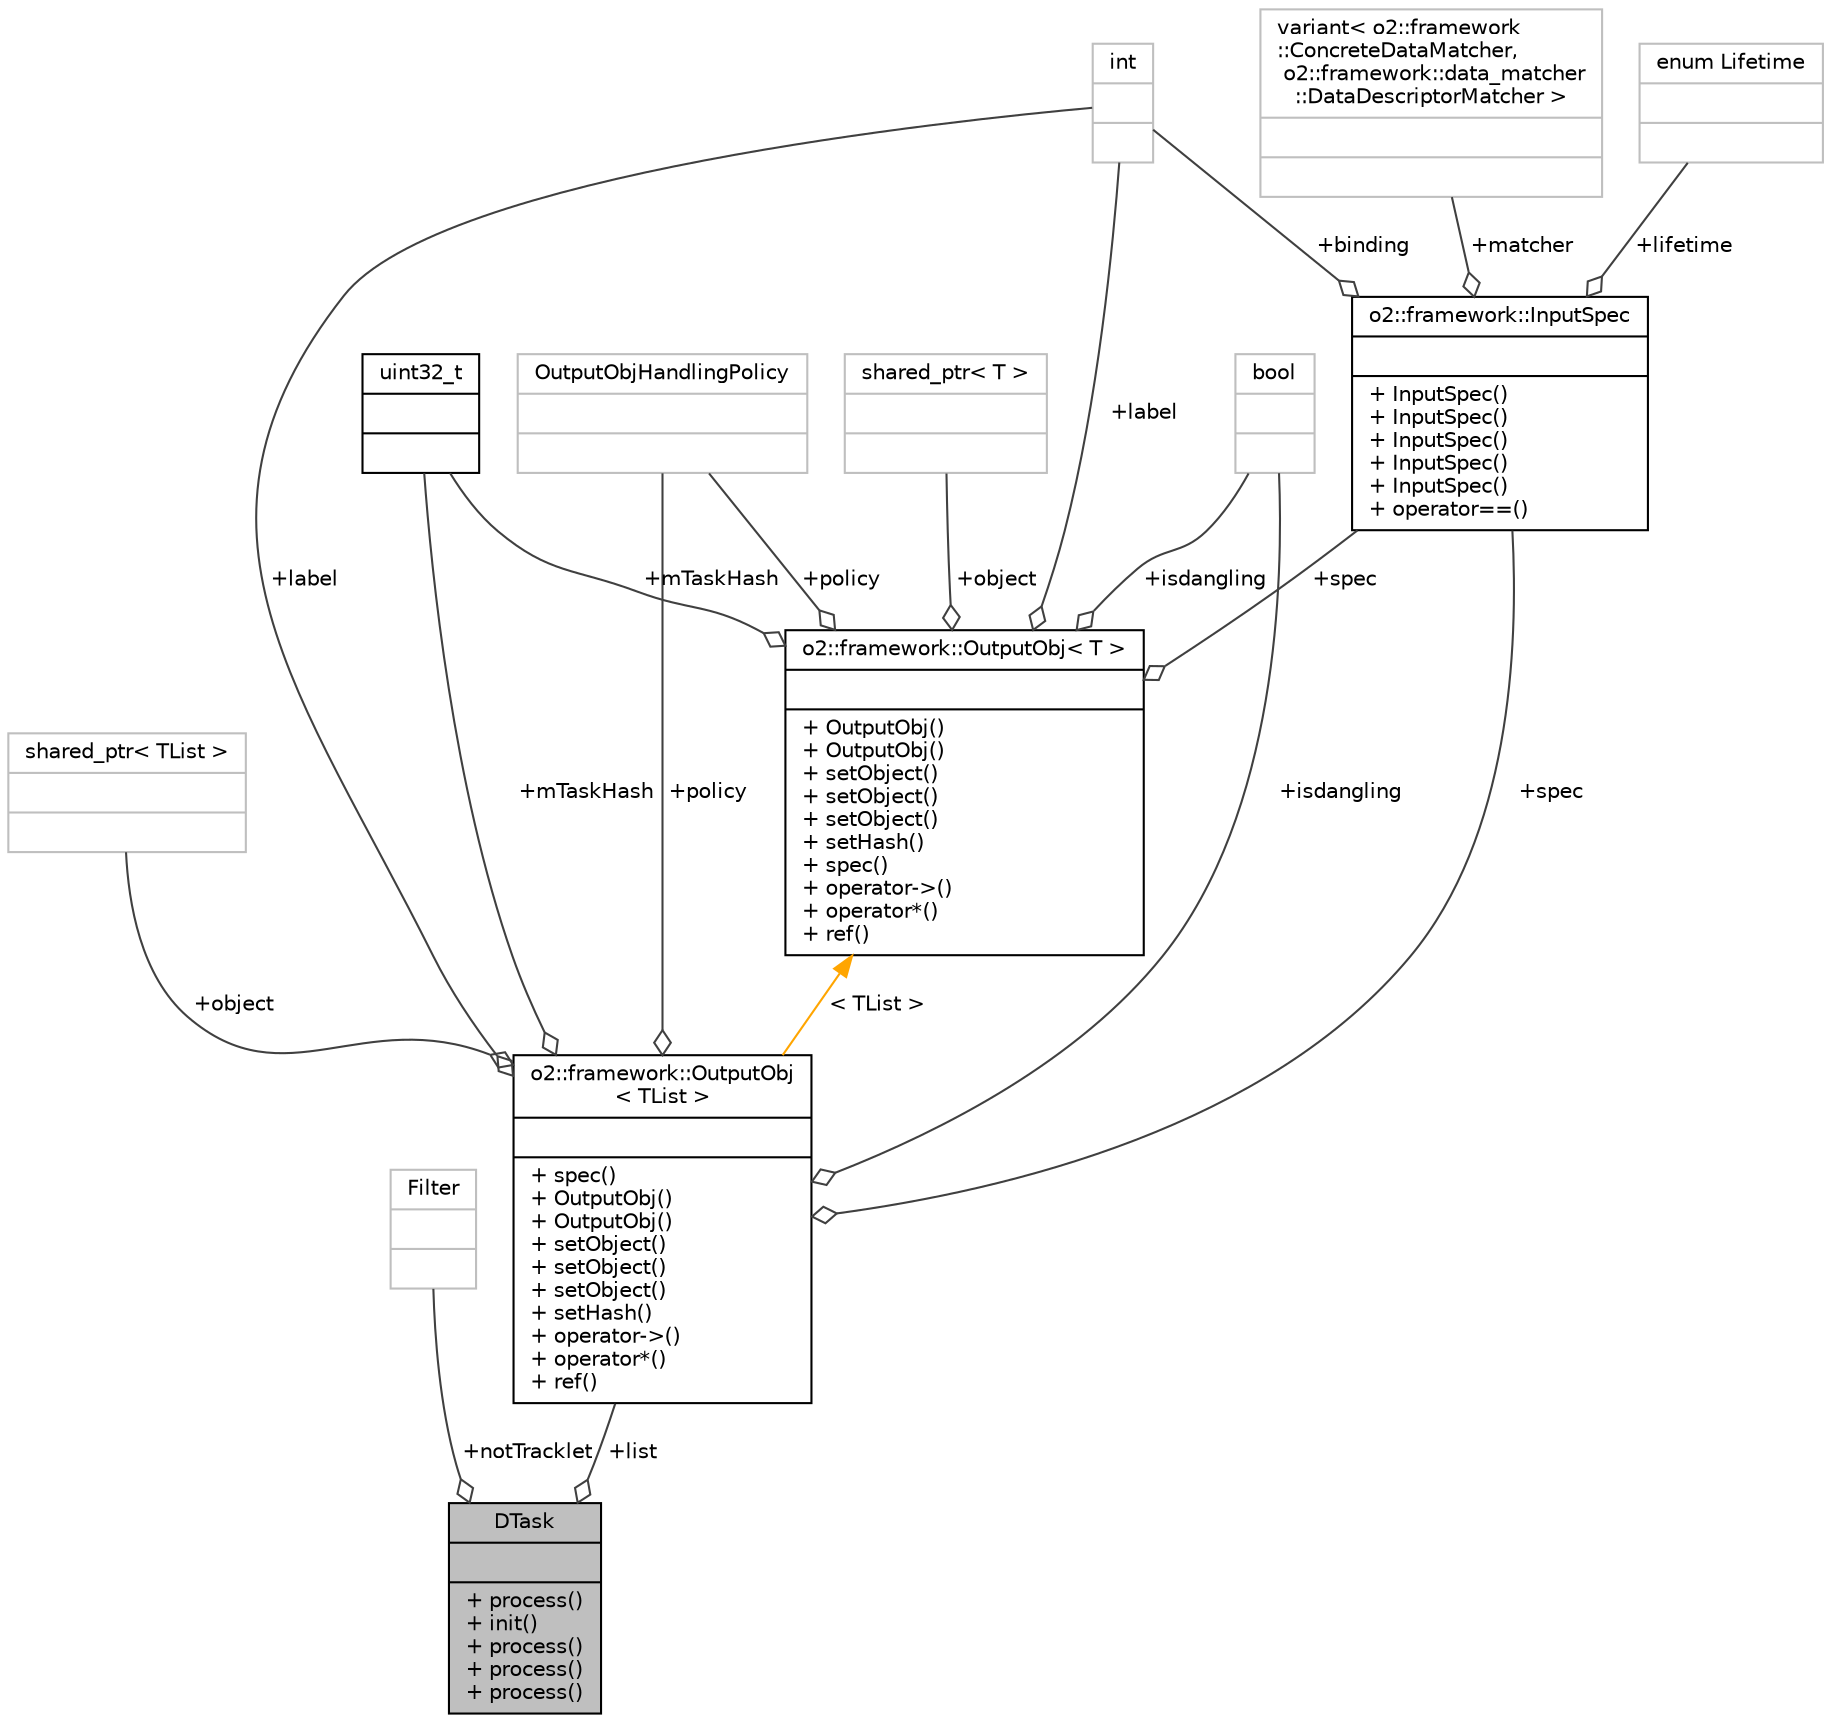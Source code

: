 digraph "DTask"
{
 // INTERACTIVE_SVG=YES
  bgcolor="transparent";
  edge [fontname="Helvetica",fontsize="10",labelfontname="Helvetica",labelfontsize="10"];
  node [fontname="Helvetica",fontsize="10",shape=record];
  Node1 [label="{DTask\n||+ process()\l+ init()\l+ process()\l+ process()\l+ process()\l}",height=0.2,width=0.4,color="black", fillcolor="grey75", style="filled", fontcolor="black"];
  Node2 -> Node1 [color="grey25",fontsize="10",style="solid",label=" +notTracklet" ,arrowhead="odiamond",fontname="Helvetica"];
  Node2 [label="{Filter\n||}",height=0.2,width=0.4,color="grey75"];
  Node3 -> Node1 [color="grey25",fontsize="10",style="solid",label=" +list" ,arrowhead="odiamond",fontname="Helvetica"];
  Node3 [label="{o2::framework::OutputObj\l\< TList \>\n||+ spec()\l+ OutputObj()\l+ OutputObj()\l+ setObject()\l+ setObject()\l+ setObject()\l+ setHash()\l+ operator-\>()\l+ operator*()\l+ ref()\l}",height=0.2,width=0.4,color="black",URL="$d4/d79/structo2_1_1framework_1_1OutputObj.html"];
  Node4 -> Node3 [color="grey25",fontsize="10",style="solid",label=" +object" ,arrowhead="odiamond",fontname="Helvetica"];
  Node4 [label="{shared_ptr\< TList \>\n||}",height=0.2,width=0.4,color="grey75"];
  Node5 -> Node3 [color="grey25",fontsize="10",style="solid",label=" +policy" ,arrowhead="odiamond",fontname="Helvetica"];
  Node5 [label="{OutputObjHandlingPolicy\n||}",height=0.2,width=0.4,color="grey75"];
  Node6 -> Node3 [color="grey25",fontsize="10",style="solid",label=" +mTaskHash" ,arrowhead="odiamond",fontname="Helvetica"];
  Node6 [label="{uint32_t\n||}",height=0.2,width=0.4,color="black",URL="$d3/d87/classuint32__t.html"];
  Node7 -> Node3 [color="grey25",fontsize="10",style="solid",label=" +label" ,arrowhead="odiamond",fontname="Helvetica"];
  Node7 [label="{int\n||}",height=0.2,width=0.4,color="grey75"];
  Node8 -> Node3 [color="grey25",fontsize="10",style="solid",label=" +isdangling" ,arrowhead="odiamond",fontname="Helvetica"];
  Node8 [label="{bool\n||}",height=0.2,width=0.4,color="grey75"];
  Node9 -> Node3 [color="grey25",fontsize="10",style="solid",label=" +spec" ,arrowhead="odiamond",fontname="Helvetica"];
  Node9 [label="{o2::framework::InputSpec\n||+ InputSpec()\l+ InputSpec()\l+ InputSpec()\l+ InputSpec()\l+ InputSpec()\l+ operator==()\l}",height=0.2,width=0.4,color="black",URL="$da/d96/structo2_1_1framework_1_1InputSpec.html"];
  Node10 -> Node9 [color="grey25",fontsize="10",style="solid",label=" +lifetime" ,arrowhead="odiamond",fontname="Helvetica"];
  Node10 [label="{enum Lifetime\n||}",height=0.2,width=0.4,color="grey75"];
  Node11 -> Node9 [color="grey25",fontsize="10",style="solid",label=" +matcher" ,arrowhead="odiamond",fontname="Helvetica"];
  Node11 [label="{variant\< o2::framework\l::ConcreteDataMatcher,\l o2::framework::data_matcher\l::DataDescriptorMatcher \>\n||}",height=0.2,width=0.4,color="grey75"];
  Node7 -> Node9 [color="grey25",fontsize="10",style="solid",label=" +binding" ,arrowhead="odiamond",fontname="Helvetica"];
  Node12 -> Node3 [dir="back",color="orange",fontsize="10",style="solid",label=" \< TList \>" ,fontname="Helvetica"];
  Node12 [label="{o2::framework::OutputObj\< T \>\n||+ OutputObj()\l+ OutputObj()\l+ setObject()\l+ setObject()\l+ setObject()\l+ setHash()\l+ spec()\l+ operator-\>()\l+ operator*()\l+ ref()\l}",height=0.2,width=0.4,color="black",URL="$d4/d79/structo2_1_1framework_1_1OutputObj.html"];
  Node6 -> Node12 [color="grey25",fontsize="10",style="solid",label=" +mTaskHash" ,arrowhead="odiamond",fontname="Helvetica"];
  Node5 -> Node12 [color="grey25",fontsize="10",style="solid",label=" +policy" ,arrowhead="odiamond",fontname="Helvetica"];
  Node7 -> Node12 [color="grey25",fontsize="10",style="solid",label=" +label" ,arrowhead="odiamond",fontname="Helvetica"];
  Node13 -> Node12 [color="grey25",fontsize="10",style="solid",label=" +object" ,arrowhead="odiamond",fontname="Helvetica"];
  Node13 [label="{shared_ptr\< T \>\n||}",height=0.2,width=0.4,color="grey75"];
  Node8 -> Node12 [color="grey25",fontsize="10",style="solid",label=" +isdangling" ,arrowhead="odiamond",fontname="Helvetica"];
  Node9 -> Node12 [color="grey25",fontsize="10",style="solid",label=" +spec" ,arrowhead="odiamond",fontname="Helvetica"];
}
